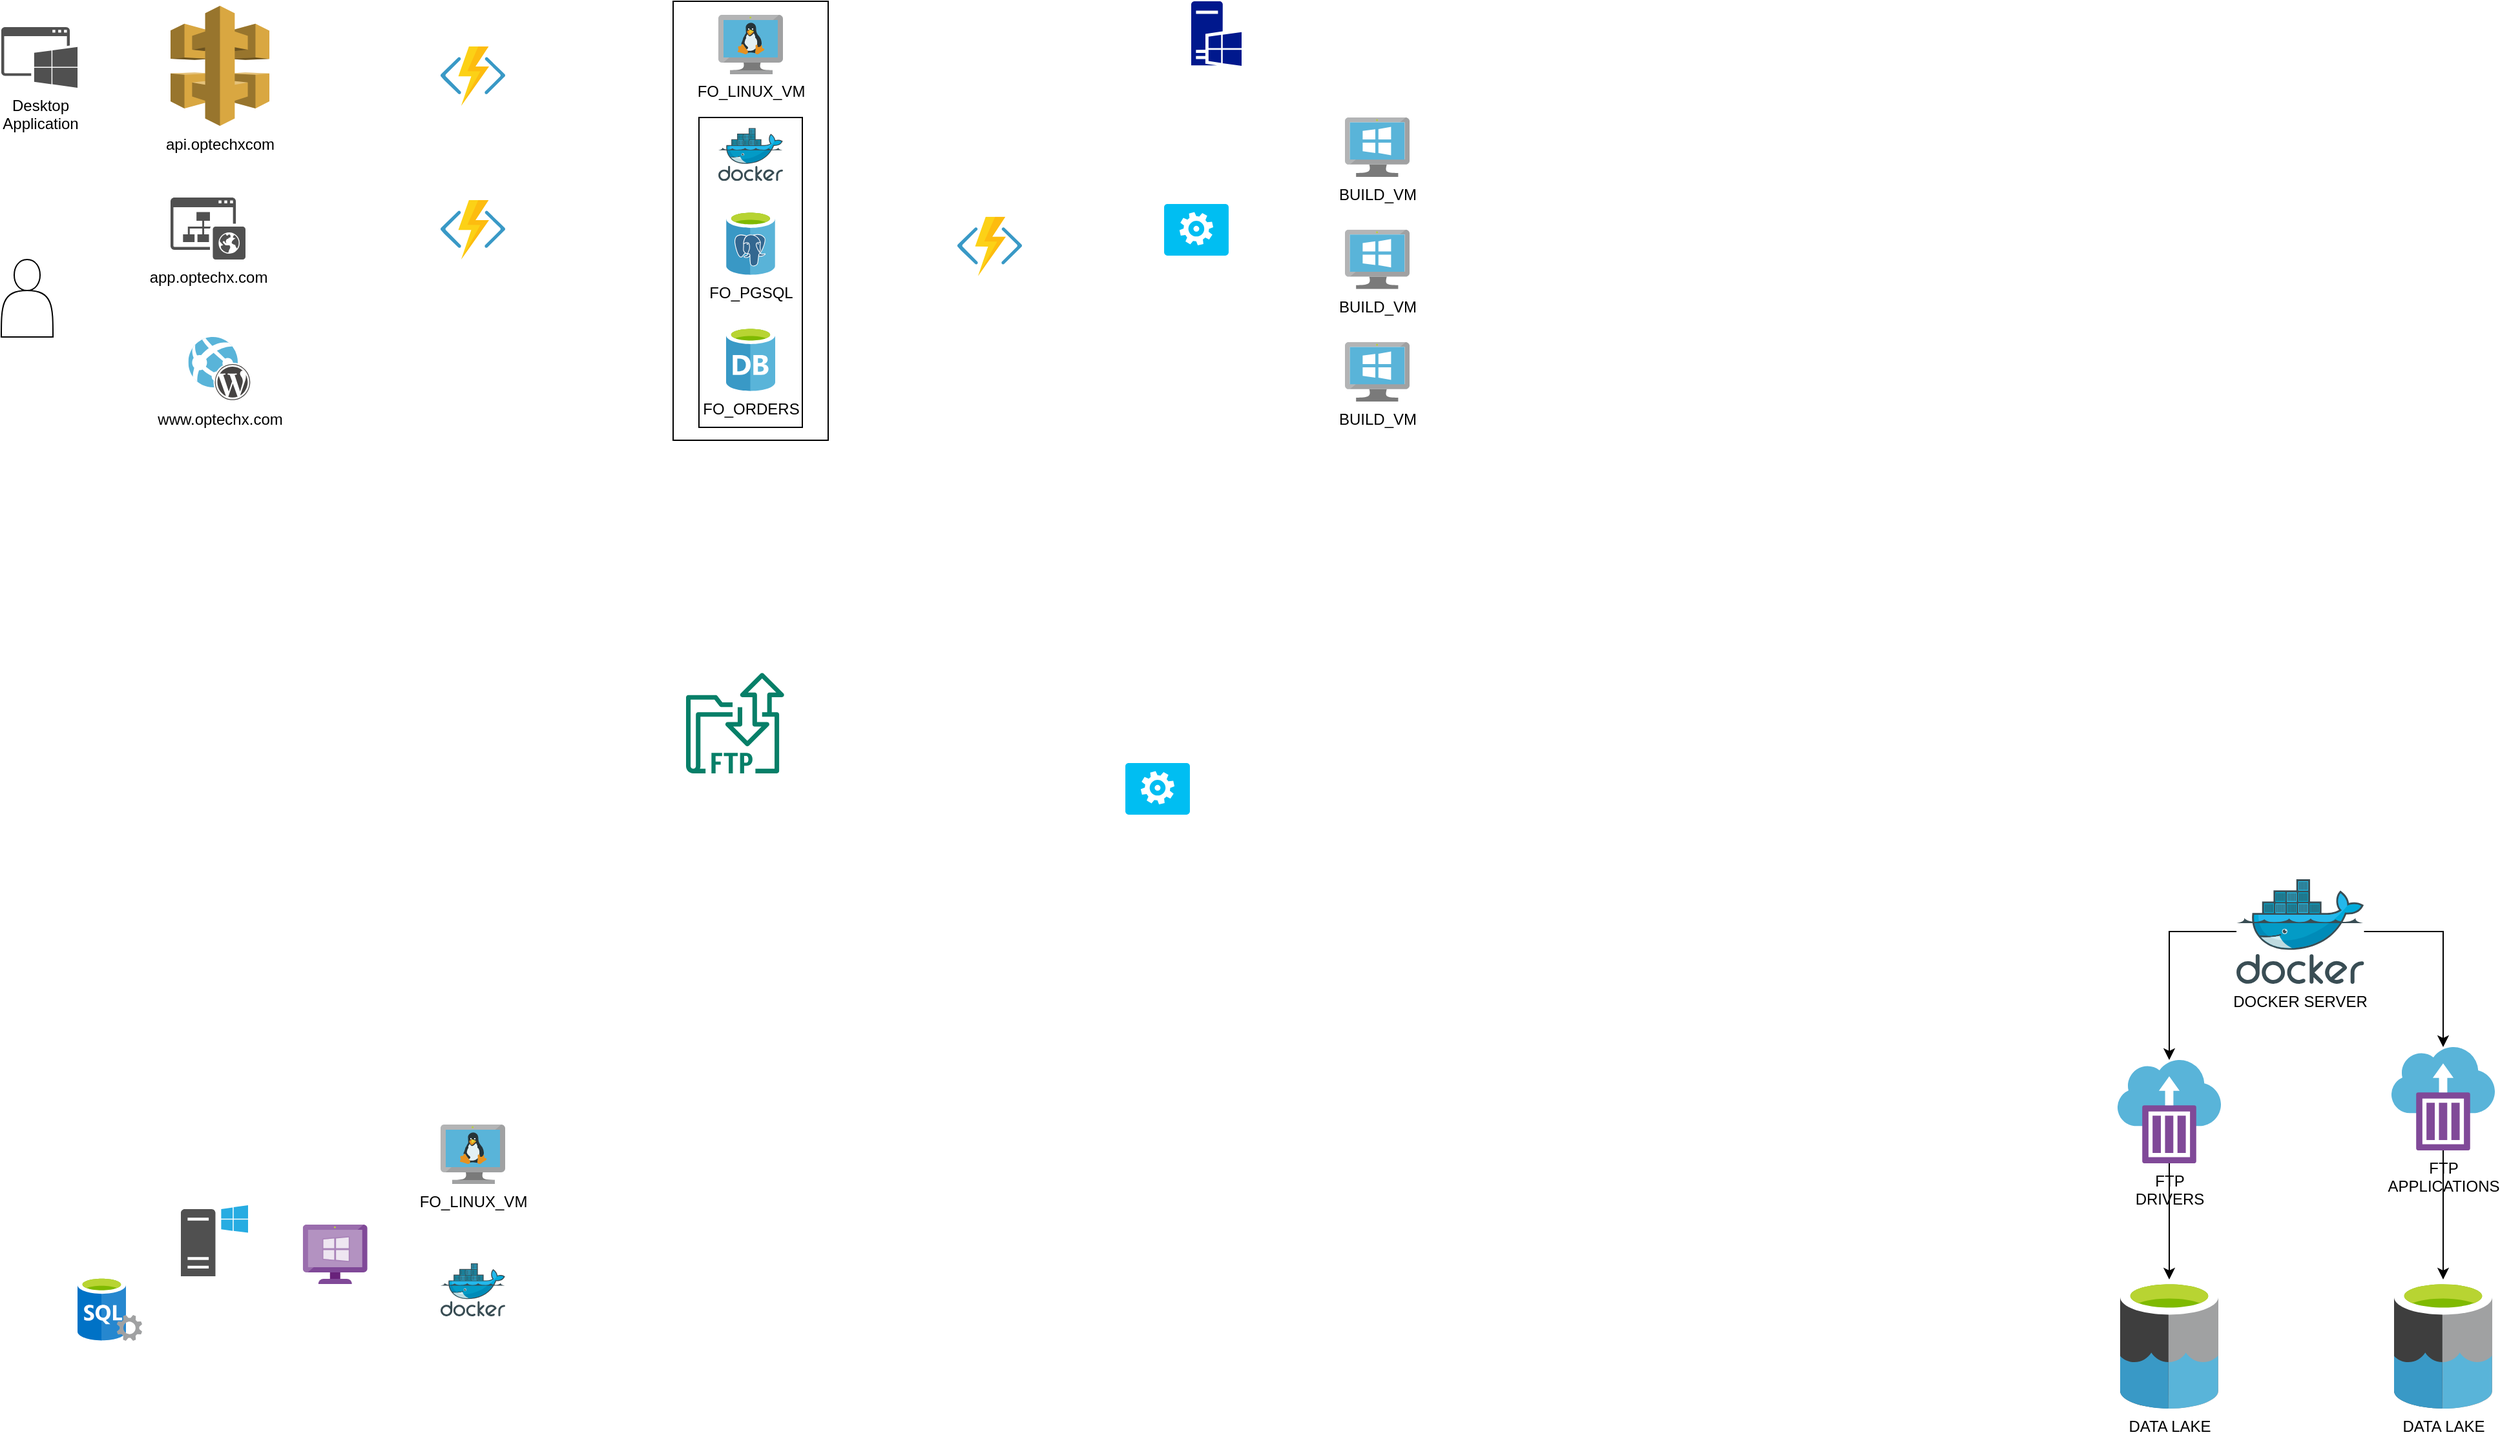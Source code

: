 <mxfile version="15.9.6" type="github">
  <diagram id="_BcDkpopJyKFB6R8OKZN" name="Page-1">
    <mxGraphModel dx="3098" dy="1180" grid="1" gridSize="10" guides="1" tooltips="1" connect="1" arrows="1" fold="1" page="1" pageScale="1" pageWidth="1169" pageHeight="827" math="0" shadow="0">
      <root>
        <mxCell id="0" />
        <mxCell id="1" parent="0" />
        <mxCell id="awUusP9zSpAzIJA0M9YQ-58" value="" style="group" vertex="1" connectable="0" parent="1">
          <mxGeometry x="498" y="710" width="292" height="410" as="geometry" />
        </mxCell>
        <mxCell id="awUusP9zSpAzIJA0M9YQ-15" value="DOCKER SERVER" style="sketch=0;aspect=fixed;html=1;points=[];align=center;image;fontSize=12;image=img/lib/mscae/Docker.svg;" vertex="1" parent="awUusP9zSpAzIJA0M9YQ-58">
          <mxGeometry x="92" width="98.78" height="81" as="geometry" />
        </mxCell>
        <mxCell id="awUusP9zSpAzIJA0M9YQ-17" value="FTP&lt;br&gt;DRIVERS" style="sketch=0;aspect=fixed;html=1;points=[];align=center;image;fontSize=12;image=img/lib/mscae/Container_Instances.svg;" vertex="1" parent="awUusP9zSpAzIJA0M9YQ-58">
          <mxGeometry y="140" width="80" height="80" as="geometry" />
        </mxCell>
        <mxCell id="awUusP9zSpAzIJA0M9YQ-29" style="edgeStyle=orthogonalEdgeStyle;rounded=0;orthogonalLoop=1;jettySize=auto;html=1;" edge="1" parent="awUusP9zSpAzIJA0M9YQ-58" source="awUusP9zSpAzIJA0M9YQ-15" target="awUusP9zSpAzIJA0M9YQ-17">
          <mxGeometry relative="1" as="geometry" />
        </mxCell>
        <mxCell id="awUusP9zSpAzIJA0M9YQ-18" value="FTP&lt;br&gt;APPLICATIONS" style="sketch=0;aspect=fixed;html=1;points=[];align=center;image;fontSize=12;image=img/lib/mscae/Container_Instances.svg;" vertex="1" parent="awUusP9zSpAzIJA0M9YQ-58">
          <mxGeometry x="212" y="130" width="80" height="80" as="geometry" />
        </mxCell>
        <mxCell id="awUusP9zSpAzIJA0M9YQ-30" style="edgeStyle=orthogonalEdgeStyle;rounded=0;orthogonalLoop=1;jettySize=auto;html=1;" edge="1" parent="awUusP9zSpAzIJA0M9YQ-58" source="awUusP9zSpAzIJA0M9YQ-15" target="awUusP9zSpAzIJA0M9YQ-18">
          <mxGeometry relative="1" as="geometry" />
        </mxCell>
        <mxCell id="awUusP9zSpAzIJA0M9YQ-20" value="DATA LAKE" style="sketch=0;aspect=fixed;html=1;points=[];align=center;image;fontSize=12;image=img/lib/mscae/Data_Lake.svg;" vertex="1" parent="awUusP9zSpAzIJA0M9YQ-58">
          <mxGeometry x="2" y="310" width="76" height="100" as="geometry" />
        </mxCell>
        <mxCell id="awUusP9zSpAzIJA0M9YQ-31" style="edgeStyle=orthogonalEdgeStyle;rounded=0;orthogonalLoop=1;jettySize=auto;html=1;" edge="1" parent="awUusP9zSpAzIJA0M9YQ-58" source="awUusP9zSpAzIJA0M9YQ-17" target="awUusP9zSpAzIJA0M9YQ-20">
          <mxGeometry relative="1" as="geometry" />
        </mxCell>
        <mxCell id="awUusP9zSpAzIJA0M9YQ-22" value="DATA LAKE" style="sketch=0;aspect=fixed;html=1;points=[];align=center;image;fontSize=12;image=img/lib/mscae/Data_Lake.svg;" vertex="1" parent="awUusP9zSpAzIJA0M9YQ-58">
          <mxGeometry x="214" y="310" width="76" height="100" as="geometry" />
        </mxCell>
        <mxCell id="awUusP9zSpAzIJA0M9YQ-32" style="edgeStyle=orthogonalEdgeStyle;rounded=0;orthogonalLoop=1;jettySize=auto;html=1;" edge="1" parent="awUusP9zSpAzIJA0M9YQ-58" source="awUusP9zSpAzIJA0M9YQ-18" target="awUusP9zSpAzIJA0M9YQ-22">
          <mxGeometry relative="1" as="geometry" />
        </mxCell>
        <mxCell id="awUusP9zSpAzIJA0M9YQ-67" value="" style="sketch=0;aspect=fixed;html=1;points=[];align=center;image;fontSize=12;image=img/lib/mscae/Functions.svg;" vertex="1" parent="1">
          <mxGeometry x="-800" y="65" width="50" height="46" as="geometry" />
        </mxCell>
        <mxCell id="awUusP9zSpAzIJA0M9YQ-70" value="www.optechx.com" style="sketch=0;aspect=fixed;html=1;points=[];align=center;image;fontSize=12;image=img/lib/mscae/WebAppWordPress.svg;" vertex="1" parent="1">
          <mxGeometry x="-995.25" y="290" width="49" height="50" as="geometry" />
        </mxCell>
        <mxCell id="awUusP9zSpAzIJA0M9YQ-71" value="" style="shape=actor;whiteSpace=wrap;html=1;" vertex="1" parent="1">
          <mxGeometry x="-1140" y="230" width="40" height="60" as="geometry" />
        </mxCell>
        <mxCell id="awUusP9zSpAzIJA0M9YQ-72" value="app.optechx.com" style="sketch=0;pointerEvents=1;shadow=0;dashed=0;html=1;strokeColor=none;fillColor=#505050;labelPosition=center;verticalLabelPosition=bottom;verticalAlign=top;outlineConnect=0;align=center;shape=mxgraph.office.sites.website_public;" vertex="1" parent="1">
          <mxGeometry x="-1009" y="182" width="58" height="48" as="geometry" />
        </mxCell>
        <mxCell id="awUusP9zSpAzIJA0M9YQ-74" value="api.optechxcom" style="outlineConnect=0;dashed=0;verticalLabelPosition=bottom;verticalAlign=top;align=center;html=1;shape=mxgraph.aws3.api_gateway;fillColor=#D9A741;gradientColor=none;" vertex="1" parent="1">
          <mxGeometry x="-1009" y="33.5" width="76.5" height="93" as="geometry" />
        </mxCell>
        <mxCell id="awUusP9zSpAzIJA0M9YQ-75" value="" style="sketch=0;aspect=fixed;html=1;points=[];align=center;image;fontSize=12;image=img/lib/mscae/SQL_Servers.svg;" vertex="1" parent="1">
          <mxGeometry x="-1081" y="1017.5" width="50" height="50" as="geometry" />
        </mxCell>
        <mxCell id="awUusP9zSpAzIJA0M9YQ-77" value="Desktop&lt;br&gt;Application" style="sketch=0;pointerEvents=1;shadow=0;dashed=0;html=1;strokeColor=none;fillColor=#505050;labelPosition=center;verticalLabelPosition=bottom;verticalAlign=top;outlineConnect=0;align=center;shape=mxgraph.office.concepts.application_windows;" vertex="1" parent="1">
          <mxGeometry x="-1140" y="50" width="59" height="47" as="geometry" />
        </mxCell>
        <mxCell id="awUusP9zSpAzIJA0M9YQ-89" value="" style="sketch=0;aspect=fixed;html=1;points=[];align=center;image;fontSize=12;image=img/lib/mscae/Functions.svg;" vertex="1" parent="1">
          <mxGeometry x="-800" y="184" width="50" height="46" as="geometry" />
        </mxCell>
        <mxCell id="awUusP9zSpAzIJA0M9YQ-95" value="" style="sketch=0;aspect=fixed;html=1;points=[];align=center;image;fontSize=12;image=img/lib/mscae/Functions.svg;" vertex="1" parent="1">
          <mxGeometry x="-400" y="196.84" width="50" height="46" as="geometry" />
        </mxCell>
        <mxCell id="awUusP9zSpAzIJA0M9YQ-96" value="" style="sketch=0;aspect=fixed;pointerEvents=1;shadow=0;dashed=0;html=1;strokeColor=none;labelPosition=center;verticalLabelPosition=bottom;verticalAlign=top;align=center;fillColor=#00188D;shape=mxgraph.mscae.enterprise.windows_server" vertex="1" parent="1">
          <mxGeometry x="-219" y="30" width="39" height="50" as="geometry" />
        </mxCell>
        <mxCell id="awUusP9zSpAzIJA0M9YQ-97" value="" style="sketch=0;pointerEvents=1;shadow=0;dashed=0;html=1;strokeColor=none;fillColor=#505050;labelPosition=center;verticalLabelPosition=bottom;verticalAlign=top;outlineConnect=0;align=center;shape=mxgraph.office.servers.windows_server;" vertex="1" parent="1">
          <mxGeometry x="-1001" y="962.5" width="52" height="55" as="geometry" />
        </mxCell>
        <mxCell id="awUusP9zSpAzIJA0M9YQ-98" value="BUILD_VM" style="sketch=0;aspect=fixed;html=1;points=[];align=center;image;fontSize=12;image=img/lib/mscae/VirtualMachineWindows.svg;" vertex="1" parent="1">
          <mxGeometry x="-100" y="294" width="50" height="46" as="geometry" />
        </mxCell>
        <mxCell id="awUusP9zSpAzIJA0M9YQ-99" value="" style="sketch=0;aspect=fixed;html=1;points=[];align=center;image;fontSize=12;image=img/lib/mscae/VM_Windows_Non_Azure.svg;" vertex="1" parent="1">
          <mxGeometry x="-906.61" y="977.5" width="50" height="46" as="geometry" />
        </mxCell>
        <mxCell id="awUusP9zSpAzIJA0M9YQ-100" value="BUILD_VM" style="sketch=0;aspect=fixed;html=1;points=[];align=center;image;fontSize=12;image=img/lib/mscae/VirtualMachineWindows.svg;" vertex="1" parent="1">
          <mxGeometry x="-100" y="206.84" width="50" height="46" as="geometry" />
        </mxCell>
        <mxCell id="awUusP9zSpAzIJA0M9YQ-101" value="BUILD_VM" style="sketch=0;aspect=fixed;html=1;points=[];align=center;image;fontSize=12;image=img/lib/mscae/VirtualMachineWindows.svg;" vertex="1" parent="1">
          <mxGeometry x="-100" y="120.0" width="50" height="46" as="geometry" />
        </mxCell>
        <mxCell id="awUusP9zSpAzIJA0M9YQ-87" value="" style="rounded=0;whiteSpace=wrap;html=1;" vertex="1" parent="1">
          <mxGeometry x="-620" y="30" width="120" height="340" as="geometry" />
        </mxCell>
        <mxCell id="awUusP9zSpAzIJA0M9YQ-84" value="" style="rounded=0;whiteSpace=wrap;html=1;" vertex="1" parent="1">
          <mxGeometry x="-600" y="120" width="80" height="240" as="geometry" />
        </mxCell>
        <mxCell id="awUusP9zSpAzIJA0M9YQ-79" value="" style="sketch=0;aspect=fixed;html=1;points=[];align=center;image;fontSize=12;image=img/lib/mscae/Docker.svg;" vertex="1" parent="1">
          <mxGeometry x="-585" y="128.17" width="50" height="41" as="geometry" />
        </mxCell>
        <mxCell id="awUusP9zSpAzIJA0M9YQ-80" value="FO_LINUX_VM" style="sketch=0;aspect=fixed;html=1;points=[];align=center;image;fontSize=12;image=img/lib/mscae/VM_Linux.svg;" vertex="1" parent="1">
          <mxGeometry x="-585" y="40.487" width="50" height="46" as="geometry" />
        </mxCell>
        <mxCell id="awUusP9zSpAzIJA0M9YQ-83" value="FO_PGSQL" style="sketch=0;aspect=fixed;html=1;points=[];align=center;image;fontSize=12;image=img/lib/mscae/Azure_Database_for_PostgreSQL_servers.svg;" vertex="1" parent="1">
          <mxGeometry x="-579" y="191.84" width="38" height="50" as="geometry" />
        </mxCell>
        <mxCell id="awUusP9zSpAzIJA0M9YQ-93" value="FO_ORDERS" style="sketch=0;aspect=fixed;html=1;points=[];align=center;image;fontSize=12;image=img/lib/mscae/Database_General.svg;" vertex="1" parent="1">
          <mxGeometry x="-579" y="281.84" width="38" height="50" as="geometry" />
        </mxCell>
        <mxCell id="awUusP9zSpAzIJA0M9YQ-103" value="FO_LINUX_VM" style="sketch=0;aspect=fixed;html=1;points=[];align=center;image;fontSize=12;image=img/lib/mscae/VM_Linux.svg;" vertex="1" parent="1">
          <mxGeometry x="-800" y="899.997" width="50" height="46" as="geometry" />
        </mxCell>
        <mxCell id="awUusP9zSpAzIJA0M9YQ-104" value="" style="sketch=0;aspect=fixed;html=1;points=[];align=center;image;fontSize=12;image=img/lib/mscae/Docker.svg;" vertex="1" parent="1">
          <mxGeometry x="-800" y="1007.5" width="50" height="41" as="geometry" />
        </mxCell>
        <mxCell id="awUusP9zSpAzIJA0M9YQ-105" value="" style="sketch=0;outlineConnect=0;fontColor=#232F3E;gradientColor=none;fillColor=#067F68;strokeColor=none;dashed=0;verticalLabelPosition=bottom;verticalAlign=top;align=center;html=1;fontSize=12;fontStyle=0;aspect=fixed;shape=mxgraph.aws4.transfer_for_ftp_resource;" vertex="1" parent="1">
          <mxGeometry x="-610" y="550" width="76" height="78" as="geometry" />
        </mxCell>
        <mxCell id="awUusP9zSpAzIJA0M9YQ-107" value="" style="verticalLabelPosition=bottom;html=1;verticalAlign=top;align=center;strokeColor=none;fillColor=#00BEF2;shape=mxgraph.azure.worker_role;" vertex="1" parent="1">
          <mxGeometry x="-270" y="620" width="50" height="40" as="geometry" />
        </mxCell>
        <mxCell id="awUusP9zSpAzIJA0M9YQ-109" value="" style="verticalLabelPosition=bottom;html=1;verticalAlign=top;align=center;strokeColor=none;fillColor=#00BEF2;shape=mxgraph.azure.worker_role;" vertex="1" parent="1">
          <mxGeometry x="-240" y="187.0" width="50" height="40" as="geometry" />
        </mxCell>
      </root>
    </mxGraphModel>
  </diagram>
</mxfile>
